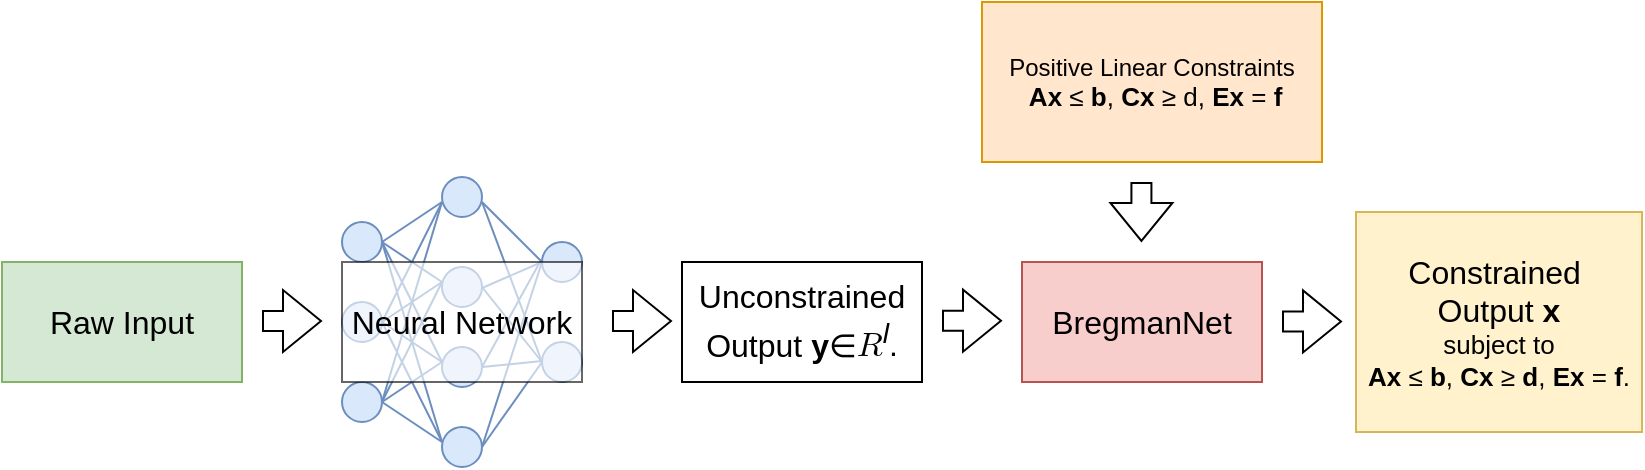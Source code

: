 <mxfile version="24.7.14">
  <diagram name="第 1 页" id="BHGqecpjXZMWBTluFIfV">
    <mxGraphModel dx="1280" dy="808" grid="1" gridSize="10" guides="1" tooltips="1" connect="1" arrows="1" fold="1" page="1" pageScale="1" pageWidth="827" pageHeight="1169" background="none" math="0" shadow="0">
      <root>
        <mxCell id="0" />
        <mxCell id="1" parent="0" />
        <mxCell id="9xwmRr_SfZecpN7bH8Jz-2" value="&lt;font style=&quot;font-size: 16px;&quot;&gt;Raw Input&lt;/font&gt;" style="rounded=0;whiteSpace=wrap;html=1;fillColor=#d5e8d4;strokeColor=#82b366;" vertex="1" parent="1">
          <mxGeometry x="3" y="370" width="120" height="60" as="geometry" />
        </mxCell>
        <mxCell id="9xwmRr_SfZecpN7bH8Jz-3" value="" style="shape=flexArrow;endArrow=classic;html=1;rounded=0;" edge="1" parent="1">
          <mxGeometry width="50" height="50" relative="1" as="geometry">
            <mxPoint x="133" y="399.5" as="sourcePoint" />
            <mxPoint x="163" y="399.5" as="targetPoint" />
          </mxGeometry>
        </mxCell>
        <mxCell id="9xwmRr_SfZecpN7bH8Jz-5" value="" style="shape=flexArrow;endArrow=classic;html=1;rounded=0;" edge="1" parent="1">
          <mxGeometry width="50" height="50" relative="1" as="geometry">
            <mxPoint x="308" y="399.5" as="sourcePoint" />
            <mxPoint x="338" y="399.5" as="targetPoint" />
          </mxGeometry>
        </mxCell>
        <mxCell id="9xwmRr_SfZecpN7bH8Jz-6" value="" style="shape=flexArrow;endArrow=classic;html=1;rounded=0;" edge="1" parent="1">
          <mxGeometry width="50" height="50" relative="1" as="geometry">
            <mxPoint x="473" y="399.33" as="sourcePoint" />
            <mxPoint x="503" y="399.33" as="targetPoint" />
          </mxGeometry>
        </mxCell>
        <mxCell id="9xwmRr_SfZecpN7bH8Jz-7" value="&lt;font style=&quot;font-size: 16px;&quot;&gt;Unconst&lt;/font&gt;&lt;font style=&quot;font-size: 16px;&quot;&gt;&lt;font style=&quot;font-size: 16px;&quot;&gt;rained Outpu&lt;/font&gt;&lt;font style=&quot;font-size: 16px;&quot;&gt;&lt;font style=&quot;font-size: 16px;&quot;&gt;t &lt;b&gt;y&lt;/b&gt;&lt;/font&gt;&lt;span style=&quot;&quot; class=&quot;base&quot;&gt;&lt;span class=&quot;mrel&quot;&gt;∈&lt;/span&gt;&lt;/span&gt;&lt;span style=&quot;&quot; class=&quot;base&quot;&gt;&lt;span style=&quot;font-size: 17px;&quot; class=&quot;mord&quot;&gt;&lt;span class=&quot;mord mathbb&quot;&gt;&lt;span class=&quot;katex-mathml&quot;&gt;&lt;math xmlns=&quot;http://www.w3.org/1998/Math/MathML&quot;&gt;&lt;mrow&gt;&lt;mi mathvariant=&quot;double-struck&quot;&gt;R&lt;/mi&gt;&lt;/mrow&gt;\mathbb{R}&lt;/math&gt;&lt;/span&gt;&lt;sup&gt;&lt;i&gt;l&lt;/i&gt;&lt;/sup&gt;&lt;/span&gt;&lt;/span&gt;&lt;span style=&quot;&quot; class=&quot;mord&quot;&gt;.&lt;/span&gt;&lt;/span&gt;&lt;/font&gt;&lt;/font&gt;" style="rounded=0;whiteSpace=wrap;html=1;" vertex="1" parent="1">
          <mxGeometry x="343" y="370" width="120" height="60" as="geometry" />
        </mxCell>
        <mxCell id="9xwmRr_SfZecpN7bH8Jz-12" value="&lt;font style=&quot;font-size: 16px;&quot;&gt;BregmanNet&lt;/font&gt;" style="rounded=0;whiteSpace=wrap;html=1;fillColor=#f8cecc;strokeColor=#b85450;" vertex="1" parent="1">
          <mxGeometry x="513" y="370" width="120" height="60" as="geometry" />
        </mxCell>
        <mxCell id="9xwmRr_SfZecpN7bH8Jz-13" value="" style="shape=flexArrow;endArrow=classic;html=1;rounded=0;" edge="1" parent="1">
          <mxGeometry width="50" height="50" relative="1" as="geometry">
            <mxPoint x="643" y="399.71" as="sourcePoint" />
            <mxPoint x="673" y="399.71" as="targetPoint" />
          </mxGeometry>
        </mxCell>
        <mxCell id="9xwmRr_SfZecpN7bH8Jz-14" value="&lt;span style=&quot;font-size: 16px;&quot; class=&quot;base&quot;&gt;&lt;span style=&quot;&quot; class=&quot;mord text&quot;&gt;&lt;span style=&quot;&quot; class=&quot;mord&quot;&gt;&lt;font style=&quot;font-size: 16px;&quot;&gt;Constrained&amp;nbsp;&lt;/font&gt;&lt;/span&gt;&lt;/span&gt;&lt;/span&gt;&lt;div style=&quot;font-size: 16px;&quot;&gt;&lt;font style=&quot;font-size: 16px;&quot;&gt;&lt;span style=&quot;&quot; class=&quot;base&quot;&gt;&lt;span class=&quot;mord text&quot;&gt;&lt;span class=&quot;mord&quot;&gt;Output&amp;nbsp;&lt;/span&gt;&lt;/span&gt;&lt;/span&gt;&lt;span style=&quot;background-color: initial;&quot;&gt;&lt;b&gt;x&lt;/b&gt;&lt;/span&gt;&lt;/font&gt;&lt;div style=&quot;font-size: 13px;&quot;&gt;&lt;div&gt;&lt;span class=&quot;base&quot;&gt;&lt;span class=&quot;mspace&quot;&gt;&lt;/span&gt;&lt;span class=&quot;mord text&quot;&gt;&lt;span class=&quot;mord&quot;&gt;&amp;nbsp;subject&amp;nbsp;to&amp;nbsp;&lt;/span&gt;&lt;/span&gt;&lt;span class=&quot;mspace&quot;&gt;&lt;/span&gt;&lt;span class=&quot;mord&quot;&gt;&lt;span class=&quot;mtable&quot;&gt;&lt;span class=&quot;col-align-r&quot;&gt;&lt;span class=&quot;vlist-t vlist-t2&quot;&gt;&lt;span class=&quot;vlist-r&quot;&gt;&lt;span class=&quot;vlist&quot;&gt;&lt;span class=&quot;pstrut&quot;&gt;&lt;/span&gt;&lt;span class=&quot;mord&quot;&gt;&lt;/span&gt;&lt;span class=&quot;pstrut&quot;&gt;&lt;/span&gt;&lt;span class=&quot;mord&quot;&gt;&lt;/span&gt;&lt;span class=&quot;pstrut&quot;&gt;&lt;/span&gt;&lt;span class=&quot;mord&quot;&gt;&lt;/span&gt;&lt;/span&gt;&lt;span class=&quot;vlist-s&quot;&gt;​&lt;/span&gt;&lt;/span&gt;&lt;span class=&quot;vlist-r&quot;&gt;&lt;span class=&quot;vlist&quot;&gt;&lt;/span&gt;&lt;/span&gt;&lt;/span&gt;&lt;/span&gt;&lt;span class=&quot;col-align-l&quot;&gt;&lt;span class=&quot;vlist-t vlist-t2&quot;&gt;&lt;span class=&quot;vlist-r&quot;&gt;&lt;span class=&quot;vlist&quot;&gt;&lt;span class=&quot;pstrut&quot;&gt;&lt;/span&gt;&lt;span class=&quot;mord&quot;&gt;&lt;span class=&quot;mord&quot;&gt;&lt;/span&gt;&lt;span class=&quot;mord mathnormal&quot;&gt;&lt;b&gt;A&lt;/b&gt;&lt;/span&gt;&lt;span class=&quot;mord mathnormal&quot;&gt;&lt;b&gt;x&lt;/b&gt;&amp;nbsp;&lt;/span&gt;&lt;span class=&quot;mspace&quot;&gt;&lt;/span&gt;&lt;span class=&quot;mrel&quot;&gt;≤&amp;nbsp;&lt;/span&gt;&lt;span class=&quot;mspace&quot;&gt;&lt;/span&gt;&lt;span class=&quot;mord mathnormal&quot;&gt;&lt;b&gt;b&lt;/b&gt;&lt;/span&gt;&lt;span class=&quot;mpunct&quot;&gt;,&amp;nbsp;&lt;/span&gt;&lt;/span&gt;&lt;span class=&quot;pstrut&quot;&gt;&lt;/span&gt;&lt;span class=&quot;mord&quot;&gt;&lt;span class=&quot;mord&quot;&gt;&lt;/span&gt;&lt;span class=&quot;mord mathnormal&quot;&gt;&lt;b&gt;C&lt;/b&gt;&lt;/span&gt;&lt;span class=&quot;mord mathnormal&quot;&gt;&lt;b&gt;x&lt;/b&gt;&amp;nbsp;&lt;/span&gt;&lt;span class=&quot;mspace&quot;&gt;&lt;/span&gt;&lt;span class=&quot;mrel&quot;&gt;≥&amp;nbsp;&lt;/span&gt;&lt;span class=&quot;mspace&quot;&gt;&lt;/span&gt;&lt;span class=&quot;mord mathnormal&quot;&gt;&lt;b&gt;d&lt;/b&gt;&lt;/span&gt;&lt;span class=&quot;mpunct&quot;&gt;,&amp;nbsp;&lt;/span&gt;&lt;/span&gt;&lt;span class=&quot;pstrut&quot;&gt;&lt;/span&gt;&lt;span class=&quot;mord&quot;&gt;&lt;span class=&quot;mord&quot;&gt;&lt;/span&gt;&lt;span class=&quot;mord mathnormal&quot;&gt;&lt;b&gt;E&lt;/b&gt;&lt;/span&gt;&lt;span class=&quot;mord mathnormal&quot;&gt;&lt;b&gt;x&lt;/b&gt;&amp;nbsp;&lt;/span&gt;&lt;span class=&quot;mspace&quot;&gt;&lt;/span&gt;&lt;span class=&quot;mrel&quot;&gt;=&amp;nbsp;&lt;/span&gt;&lt;span class=&quot;mspace&quot;&gt;&lt;/span&gt;&lt;span class=&quot;mord mathnormal&quot;&gt;&lt;b&gt;f&lt;/b&gt;&lt;/span&gt;&lt;span class=&quot;mord&quot;&gt;.&lt;/span&gt;&lt;/span&gt;&lt;/span&gt;&lt;span class=&quot;vlist-s&quot;&gt;​&lt;/span&gt;&lt;/span&gt;&lt;span class=&quot;vlist-r&quot;&gt;&lt;span class=&quot;vlist&quot;&gt;&lt;/span&gt;&lt;/span&gt;&lt;/span&gt;&lt;/span&gt;&lt;/span&gt;&lt;/span&gt;&lt;/span&gt;&lt;/div&gt;&lt;/div&gt;&lt;/div&gt;" style="rounded=0;whiteSpace=wrap;html=1;fillColor=#fff2cc;strokeColor=#d6b656;" vertex="1" parent="1">
          <mxGeometry x="680" y="345" width="143" height="110" as="geometry" />
        </mxCell>
        <mxCell id="9xwmRr_SfZecpN7bH8Jz-16" value="" style="shape=flexArrow;endArrow=classic;html=1;rounded=0;" edge="1" parent="1">
          <mxGeometry width="50" height="50" relative="1" as="geometry">
            <mxPoint x="572.71" y="330.0" as="sourcePoint" />
            <mxPoint x="572.71" y="360" as="targetPoint" />
          </mxGeometry>
        </mxCell>
        <mxCell id="9xwmRr_SfZecpN7bH8Jz-18" value="Positive Linear Constraints&lt;div&gt;&lt;div&gt;&lt;span style=&quot;background-color: initial; font-size: 13px;&quot; class=&quot;mord text&quot;&gt;&amp;nbsp;&lt;/span&gt;&lt;span style=&quot;background-color: initial; font-size: 13px;&quot; class=&quot;mord&quot;&gt;&lt;span class=&quot;mtable&quot;&gt;&lt;span class=&quot;col-align-r&quot;&gt;&lt;span class=&quot;vlist-t vlist-t2&quot;&gt;&lt;span class=&quot;vlist-r&quot;&gt;&lt;span class=&quot;vlist-s&quot;&gt;​&lt;/span&gt;&lt;/span&gt;&lt;span class=&quot;vlist-r&quot;&gt;&lt;span class=&quot;vlist&quot;&gt;&lt;/span&gt;&lt;/span&gt;&lt;/span&gt;&lt;/span&gt;&lt;span class=&quot;col-align-l&quot;&gt;&lt;span class=&quot;vlist-t vlist-t2&quot;&gt;&lt;span class=&quot;vlist-r&quot;&gt;&lt;span class=&quot;vlist&quot;&gt;&lt;span class=&quot;pstrut&quot;&gt;&lt;/span&gt;&lt;span class=&quot;mord&quot;&gt;&lt;span class=&quot;mord&quot;&gt;&lt;/span&gt;&lt;span class=&quot;mord mathnormal&quot;&gt;&lt;b&gt;A&lt;/b&gt;&lt;/span&gt;&lt;span class=&quot;mord mathnormal&quot;&gt;&lt;b&gt;x&lt;/b&gt;&amp;nbsp;&lt;/span&gt;&lt;span class=&quot;mspace&quot;&gt;&lt;/span&gt;&lt;span class=&quot;mrel&quot;&gt;≤&amp;nbsp;&lt;/span&gt;&lt;span class=&quot;mspace&quot;&gt;&lt;/span&gt;&lt;span class=&quot;mord mathnormal&quot;&gt;&lt;b&gt;b&lt;/b&gt;&lt;/span&gt;&lt;span class=&quot;mpunct&quot;&gt;,&amp;nbsp;&lt;/span&gt;&lt;/span&gt;&lt;span class=&quot;pstrut&quot;&gt;&lt;/span&gt;&lt;span class=&quot;mord&quot;&gt;&lt;span class=&quot;mord&quot;&gt;&lt;/span&gt;&lt;span class=&quot;mord mathnormal&quot;&gt;&lt;b&gt;C&lt;/b&gt;&lt;/span&gt;&lt;span class=&quot;mord mathnormal&quot;&gt;&lt;b&gt;x&lt;/b&gt;&amp;nbsp;&lt;/span&gt;&lt;span class=&quot;mspace&quot;&gt;&lt;/span&gt;&lt;span class=&quot;mrel&quot;&gt;≥&amp;nbsp;&lt;/span&gt;&lt;span class=&quot;mspace&quot;&gt;&lt;/span&gt;&lt;span class=&quot;mord mathnormal&quot;&gt;d&lt;/span&gt;&lt;span class=&quot;mpunct&quot;&gt;,&amp;nbsp;&lt;/span&gt;&lt;/span&gt;&lt;span class=&quot;pstrut&quot;&gt;&lt;/span&gt;&lt;span class=&quot;mord&quot;&gt;&lt;span class=&quot;mord&quot;&gt;&lt;/span&gt;&lt;span class=&quot;mord mathnormal&quot;&gt;&lt;b&gt;E&lt;/b&gt;&lt;/span&gt;&lt;span class=&quot;mord mathnormal&quot;&gt;&lt;b&gt;x&lt;/b&gt;&amp;nbsp;&lt;/span&gt;&lt;span class=&quot;mspace&quot;&gt;&lt;/span&gt;&lt;span class=&quot;mrel&quot;&gt;=&amp;nbsp;&lt;/span&gt;&lt;span class=&quot;mspace&quot;&gt;&lt;/span&gt;&lt;span class=&quot;mord mathnormal&quot;&gt;&lt;b&gt;f&lt;/b&gt;&lt;/span&gt;&lt;/span&gt;&lt;/span&gt;&lt;span class=&quot;vlist-s&quot;&gt;​&lt;/span&gt;&lt;/span&gt;&lt;/span&gt;&lt;/span&gt;&lt;/span&gt;&lt;/span&gt;&lt;span style=&quot;color: rgba(0, 0, 0, 0); font-family: monospace; font-size: 0px; text-align: start; text-wrap: nowrap;&quot;&gt;%3CmxGraphModel%3E%3Croot%3E%3CmxCell%20id%3D%220%22%2F%3E%3CmxCell%20id%3D%221%22%20parent%3D%220%22%2F%3E%3CmxCell%20id%3D%222%22%20value%3D%22%22%20style%3D%22shape%3DflexArrow%3BendArrow%3Dclassic%3Bhtml%3D1%3Brounded%3D0%3B%22%20edge%3D%221%22%20parent%3D%221%22%3E%3CmxGeometry%20width%3D%2250%22%20height%3D%2250%22%20relative%3D%221%22%20as%3D%22geometry%22%3E%3CmxPoint%20x%3D%22470%22%20y%3D%22399.33%22%20as%3D%22sourcePoint%22%2F%3E%3CmxPoint%20x%3D%22500%22%20y%3D%22399.33%22%20as%3D%22targetPoint%22%2F%3E%3C%2FmxGeometry%3E%3C%2FmxCell%3E%3C%2Froot%3E%3C%2FmxGraphModel%3E&lt;/span&gt;&lt;br&gt;&lt;/div&gt;&lt;/div&gt;" style="rounded=0;whiteSpace=wrap;html=1;fillColor=#ffe6cc;strokeColor=#d79b00;" vertex="1" parent="1">
          <mxGeometry x="493" y="240" width="170" height="80" as="geometry" />
        </mxCell>
        <mxCell id="9xwmRr_SfZecpN7bH8Jz-19" value="" style="ellipse;whiteSpace=wrap;html=1;fillColor=#dae8fc;strokeColor=#6c8ebf;" vertex="1" parent="1">
          <mxGeometry x="173" y="350" width="20" height="20" as="geometry" />
        </mxCell>
        <mxCell id="9xwmRr_SfZecpN7bH8Jz-20" value="" style="ellipse;whiteSpace=wrap;html=1;fillColor=#dae8fc;strokeColor=#6c8ebf;" vertex="1" parent="1">
          <mxGeometry x="173" y="390" width="20" height="20" as="geometry" />
        </mxCell>
        <mxCell id="9xwmRr_SfZecpN7bH8Jz-21" value="" style="ellipse;whiteSpace=wrap;html=1;fillColor=#dae8fc;strokeColor=#6c8ebf;" vertex="1" parent="1">
          <mxGeometry x="223" y="452.5" width="20" height="20" as="geometry" />
        </mxCell>
        <mxCell id="9xwmRr_SfZecpN7bH8Jz-23" value="" style="ellipse;whiteSpace=wrap;html=1;fillColor=#dae8fc;strokeColor=#6c8ebf;" vertex="1" parent="1">
          <mxGeometry x="223" y="412.5" width="20" height="20" as="geometry" />
        </mxCell>
        <mxCell id="9xwmRr_SfZecpN7bH8Jz-24" value="" style="ellipse;whiteSpace=wrap;html=1;fillColor=#dae8fc;strokeColor=#6c8ebf;" vertex="1" parent="1">
          <mxGeometry x="223" y="372.5" width="20" height="20" as="geometry" />
        </mxCell>
        <mxCell id="9xwmRr_SfZecpN7bH8Jz-25" value="" style="ellipse;whiteSpace=wrap;html=1;fillColor=#dae8fc;strokeColor=#6c8ebf;" vertex="1" parent="1">
          <mxGeometry x="223" y="327.5" width="20" height="20" as="geometry" />
        </mxCell>
        <mxCell id="9xwmRr_SfZecpN7bH8Jz-26" value="" style="ellipse;whiteSpace=wrap;html=1;fillColor=#dae8fc;strokeColor=#6c8ebf;" vertex="1" parent="1">
          <mxGeometry x="273" y="410" width="20" height="20" as="geometry" />
        </mxCell>
        <mxCell id="9xwmRr_SfZecpN7bH8Jz-27" value="" style="ellipse;whiteSpace=wrap;html=1;fillColor=#dae8fc;strokeColor=#6c8ebf;" vertex="1" parent="1">
          <mxGeometry x="273" y="360" width="20" height="20" as="geometry" />
        </mxCell>
        <mxCell id="9xwmRr_SfZecpN7bH8Jz-28" value="" style="ellipse;whiteSpace=wrap;html=1;fillColor=#dae8fc;strokeColor=#6c8ebf;" vertex="1" parent="1">
          <mxGeometry x="173" y="430" width="20" height="20" as="geometry" />
        </mxCell>
        <mxCell id="9xwmRr_SfZecpN7bH8Jz-36" value="" style="endArrow=none;html=1;rounded=0;fillColor=#dae8fc;strokeColor=#6c8ebf;" edge="1" parent="1">
          <mxGeometry width="50" height="50" relative="1" as="geometry">
            <mxPoint x="193" y="400" as="sourcePoint" />
            <mxPoint x="223" y="340" as="targetPoint" />
          </mxGeometry>
        </mxCell>
        <mxCell id="9xwmRr_SfZecpN7bH8Jz-37" value="" style="endArrow=none;html=1;rounded=0;exitX=0;exitY=0.5;exitDx=0;exitDy=0;fillColor=#dae8fc;strokeColor=#6c8ebf;" edge="1" parent="1" source="9xwmRr_SfZecpN7bH8Jz-26">
          <mxGeometry width="50" height="50" relative="1" as="geometry">
            <mxPoint x="353" y="447.5" as="sourcePoint" />
            <mxPoint x="243" y="340" as="targetPoint" />
          </mxGeometry>
        </mxCell>
        <mxCell id="9xwmRr_SfZecpN7bH8Jz-40" value="" style="endArrow=none;html=1;rounded=0;fillColor=#dae8fc;strokeColor=#6c8ebf;" edge="1" parent="1">
          <mxGeometry width="50" height="50" relative="1" as="geometry">
            <mxPoint x="193" y="360" as="sourcePoint" />
            <mxPoint x="223" y="340" as="targetPoint" />
          </mxGeometry>
        </mxCell>
        <mxCell id="9xwmRr_SfZecpN7bH8Jz-41" value="" style="endArrow=none;html=1;rounded=0;fillColor=#dae8fc;strokeColor=#6c8ebf;" edge="1" parent="1">
          <mxGeometry width="50" height="50" relative="1" as="geometry">
            <mxPoint x="193" y="400" as="sourcePoint" />
            <mxPoint x="223" y="380" as="targetPoint" />
          </mxGeometry>
        </mxCell>
        <mxCell id="9xwmRr_SfZecpN7bH8Jz-42" value="" style="endArrow=none;html=1;rounded=0;entryX=0;entryY=0.5;entryDx=0;entryDy=0;fillColor=#dae8fc;strokeColor=#6c8ebf;" edge="1" parent="1">
          <mxGeometry width="50" height="50" relative="1" as="geometry">
            <mxPoint x="193" y="440" as="sourcePoint" />
            <mxPoint x="223" y="420" as="targetPoint" />
          </mxGeometry>
        </mxCell>
        <mxCell id="9xwmRr_SfZecpN7bH8Jz-43" value="" style="endArrow=none;html=1;rounded=0;fillColor=#dae8fc;strokeColor=#6c8ebf;" edge="1" parent="1">
          <mxGeometry width="50" height="50" relative="1" as="geometry">
            <mxPoint x="193" y="360" as="sourcePoint" />
            <mxPoint x="223" y="380" as="targetPoint" />
          </mxGeometry>
        </mxCell>
        <mxCell id="9xwmRr_SfZecpN7bH8Jz-44" value="" style="endArrow=none;html=1;rounded=0;fillColor=#dae8fc;strokeColor=#6c8ebf;" edge="1" parent="1">
          <mxGeometry width="50" height="50" relative="1" as="geometry">
            <mxPoint x="193" y="400" as="sourcePoint" />
            <mxPoint x="223" y="420" as="targetPoint" />
          </mxGeometry>
        </mxCell>
        <mxCell id="9xwmRr_SfZecpN7bH8Jz-45" value="" style="endArrow=none;html=1;rounded=0;fillColor=#dae8fc;strokeColor=#6c8ebf;" edge="1" parent="1">
          <mxGeometry width="50" height="50" relative="1" as="geometry">
            <mxPoint x="193" y="440" as="sourcePoint" />
            <mxPoint x="223" y="460" as="targetPoint" />
          </mxGeometry>
        </mxCell>
        <mxCell id="9xwmRr_SfZecpN7bH8Jz-46" value="" style="endArrow=none;html=1;rounded=0;entryX=0;entryY=0.5;entryDx=0;entryDy=0;fillColor=#dae8fc;strokeColor=#6c8ebf;" edge="1" parent="1" target="9xwmRr_SfZecpN7bH8Jz-27">
          <mxGeometry width="50" height="50" relative="1" as="geometry">
            <mxPoint x="243" y="340" as="sourcePoint" />
            <mxPoint x="273" y="360" as="targetPoint" />
          </mxGeometry>
        </mxCell>
        <mxCell id="9xwmRr_SfZecpN7bH8Jz-47" value="" style="endArrow=none;html=1;rounded=0;entryX=0;entryY=0.5;entryDx=0;entryDy=0;exitX=1;exitY=0.5;exitDx=0;exitDy=0;fillColor=#dae8fc;strokeColor=#6c8ebf;" edge="1" parent="1" source="9xwmRr_SfZecpN7bH8Jz-24" target="9xwmRr_SfZecpN7bH8Jz-26">
          <mxGeometry width="50" height="50" relative="1" as="geometry">
            <mxPoint x="243" y="380" as="sourcePoint" />
            <mxPoint x="273" y="400" as="targetPoint" />
          </mxGeometry>
        </mxCell>
        <mxCell id="9xwmRr_SfZecpN7bH8Jz-48" value="" style="endArrow=none;html=1;rounded=0;fillColor=#dae8fc;strokeColor=#6c8ebf;" edge="1" parent="1">
          <mxGeometry width="50" height="50" relative="1" as="geometry">
            <mxPoint x="243" y="383" as="sourcePoint" />
            <mxPoint x="273" y="370" as="targetPoint" />
          </mxGeometry>
        </mxCell>
        <mxCell id="9xwmRr_SfZecpN7bH8Jz-49" value="" style="endArrow=none;html=1;rounded=0;exitX=1;exitY=0.5;exitDx=0;exitDy=0;fillColor=#dae8fc;strokeColor=#6c8ebf;" edge="1" parent="1" source="9xwmRr_SfZecpN7bH8Jz-23">
          <mxGeometry width="50" height="50" relative="1" as="geometry">
            <mxPoint x="243" y="432.5" as="sourcePoint" />
            <mxPoint x="273" y="419.5" as="targetPoint" />
          </mxGeometry>
        </mxCell>
        <mxCell id="9xwmRr_SfZecpN7bH8Jz-50" value="" style="endArrow=none;html=1;rounded=0;exitX=1;exitY=0.5;exitDx=0;exitDy=0;fillColor=#dae8fc;strokeColor=#6c8ebf;" edge="1" parent="1" source="9xwmRr_SfZecpN7bH8Jz-21">
          <mxGeometry width="50" height="50" relative="1" as="geometry">
            <mxPoint x="243" y="443" as="sourcePoint" />
            <mxPoint x="273" y="420" as="targetPoint" />
          </mxGeometry>
        </mxCell>
        <mxCell id="9xwmRr_SfZecpN7bH8Jz-51" value="" style="endArrow=none;html=1;rounded=0;exitX=1;exitY=0.5;exitDx=0;exitDy=0;fillColor=#dae8fc;strokeColor=#6c8ebf;" edge="1" parent="1" source="9xwmRr_SfZecpN7bH8Jz-23">
          <mxGeometry width="50" height="50" relative="1" as="geometry">
            <mxPoint x="273" y="413" as="sourcePoint" />
            <mxPoint x="272" y="370" as="targetPoint" />
          </mxGeometry>
        </mxCell>
        <mxCell id="9xwmRr_SfZecpN7bH8Jz-52" value="" style="endArrow=none;html=1;rounded=0;exitX=1;exitY=0.5;exitDx=0;exitDy=0;fillColor=#dae8fc;strokeColor=#6c8ebf;" edge="1" parent="1" source="9xwmRr_SfZecpN7bH8Jz-21">
          <mxGeometry width="50" height="50" relative="1" as="geometry">
            <mxPoint x="283" y="423" as="sourcePoint" />
            <mxPoint x="273" y="370" as="targetPoint" />
          </mxGeometry>
        </mxCell>
        <mxCell id="9xwmRr_SfZecpN7bH8Jz-53" value="" style="endArrow=none;html=1;rounded=0;fillColor=#dae8fc;strokeColor=#6c8ebf;" edge="1" parent="1">
          <mxGeometry width="50" height="50" relative="1" as="geometry">
            <mxPoint x="193" y="440" as="sourcePoint" />
            <mxPoint x="223" y="380" as="targetPoint" />
          </mxGeometry>
        </mxCell>
        <mxCell id="9xwmRr_SfZecpN7bH8Jz-54" value="" style="endArrow=none;html=1;rounded=0;fillColor=#dae8fc;strokeColor=#6c8ebf;" edge="1" parent="1">
          <mxGeometry width="50" height="50" relative="1" as="geometry">
            <mxPoint x="223" y="460" as="sourcePoint" />
            <mxPoint x="193" y="400" as="targetPoint" />
          </mxGeometry>
        </mxCell>
        <mxCell id="9xwmRr_SfZecpN7bH8Jz-55" value="" style="endArrow=none;html=1;rounded=0;fillColor=#dae8fc;strokeColor=#6c8ebf;" edge="1" parent="1">
          <mxGeometry width="50" height="50" relative="1" as="geometry">
            <mxPoint x="223" y="460" as="sourcePoint" />
            <mxPoint x="193" y="360" as="targetPoint" />
          </mxGeometry>
        </mxCell>
        <mxCell id="9xwmRr_SfZecpN7bH8Jz-56" value="" style="endArrow=none;html=1;rounded=0;fillColor=#dae8fc;strokeColor=#6c8ebf;" edge="1" parent="1">
          <mxGeometry width="50" height="50" relative="1" as="geometry">
            <mxPoint x="193" y="440" as="sourcePoint" />
            <mxPoint x="223" y="340" as="targetPoint" />
          </mxGeometry>
        </mxCell>
        <mxCell id="9xwmRr_SfZecpN7bH8Jz-57" value="" style="endArrow=none;html=1;rounded=0;fillColor=#dae8fc;strokeColor=#6c8ebf;" edge="1" parent="1">
          <mxGeometry width="50" height="50" relative="1" as="geometry">
            <mxPoint x="223" y="420" as="sourcePoint" />
            <mxPoint x="193" y="360" as="targetPoint" />
          </mxGeometry>
        </mxCell>
        <mxCell id="9xwmRr_SfZecpN7bH8Jz-58" value="&lt;font style=&quot;font-size: 16px;&quot;&gt;Neural Network&lt;/font&gt;" style="rounded=0;whiteSpace=wrap;html=1;opacity=60;" vertex="1" parent="1">
          <mxGeometry x="173" y="370" width="120" height="60" as="geometry" />
        </mxCell>
      </root>
    </mxGraphModel>
  </diagram>
</mxfile>
